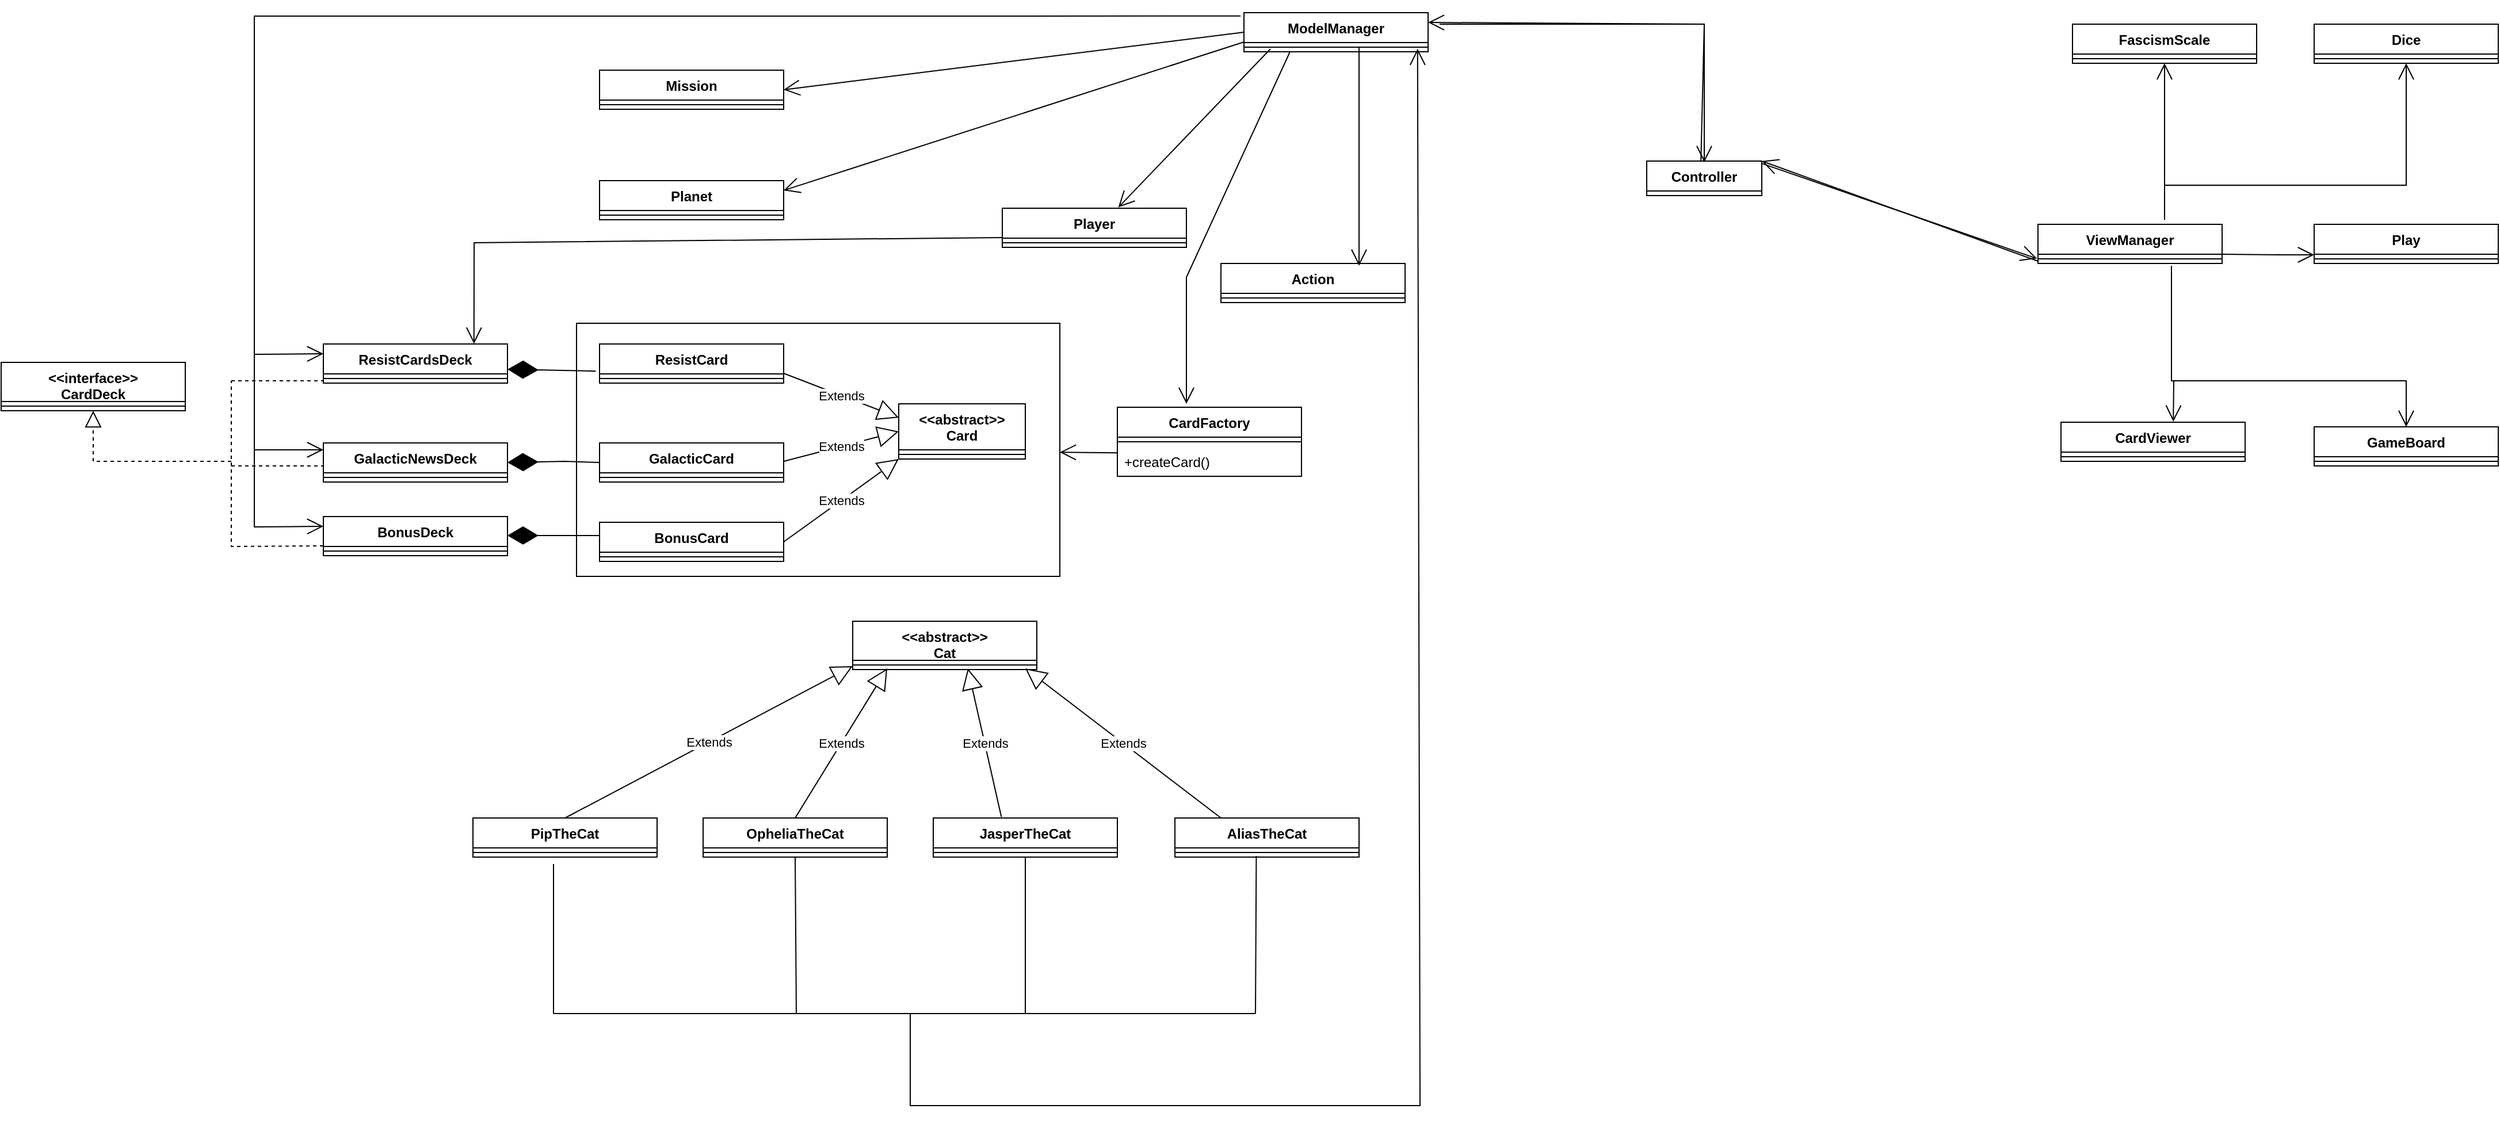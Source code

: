 <mxfile version="20.6.0" type="github">
  <diagram id="kWUGdpk_LTITHDIgR2Lf" name="Page-2">
    <mxGraphModel dx="2128" dy="539" grid="1" gridSize="10" guides="1" tooltips="1" connect="1" arrows="1" fold="1" page="1" pageScale="1" pageWidth="850" pageHeight="1100" math="0" shadow="0">
      <root>
        <mxCell id="0" />
        <mxCell id="1" parent="0" />
        <mxCell id="YSj9dfxvYQV-vy0zDjBh-33" value="" style="rounded=0;whiteSpace=wrap;html=1;" parent="1" vertex="1">
          <mxGeometry x="90" y="360" width="420" height="220" as="geometry" />
        </mxCell>
        <mxCell id="JQG7szLsVoPtQsITSdDX-5" value="FascismScale" style="swimlane;fontStyle=1;align=center;verticalAlign=top;childLayout=stackLayout;horizontal=1;startSize=26;horizontalStack=0;resizeParent=1;resizeParentMax=0;resizeLast=0;collapsible=1;marginBottom=0;" parent="1" vertex="1">
          <mxGeometry x="1390" y="100" width="160" height="34" as="geometry" />
        </mxCell>
        <mxCell id="JQG7szLsVoPtQsITSdDX-7" value="" style="line;strokeWidth=1;fillColor=none;align=left;verticalAlign=middle;spacingTop=-1;spacingLeft=3;spacingRight=3;rotatable=0;labelPosition=right;points=[];portConstraint=eastwest;strokeColor=inherit;" parent="JQG7szLsVoPtQsITSdDX-5" vertex="1">
          <mxGeometry y="26" width="160" height="8" as="geometry" />
        </mxCell>
        <mxCell id="JQG7szLsVoPtQsITSdDX-14" value="GameBoard" style="swimlane;fontStyle=1;align=center;verticalAlign=top;childLayout=stackLayout;horizontal=1;startSize=26;horizontalStack=0;resizeParent=1;resizeParentMax=0;resizeLast=0;collapsible=1;marginBottom=0;" parent="1" vertex="1">
          <mxGeometry x="1600" y="450" width="160" height="34" as="geometry">
            <mxRectangle x="1000" y="80" width="110" height="30" as="alternateBounds" />
          </mxGeometry>
        </mxCell>
        <mxCell id="JQG7szLsVoPtQsITSdDX-16" value="" style="line;strokeWidth=1;fillColor=none;align=left;verticalAlign=middle;spacingTop=-1;spacingLeft=3;spacingRight=3;rotatable=0;labelPosition=right;points=[];portConstraint=eastwest;strokeColor=inherit;" parent="JQG7szLsVoPtQsITSdDX-14" vertex="1">
          <mxGeometry y="26" width="160" height="8" as="geometry" />
        </mxCell>
        <mxCell id="JQG7szLsVoPtQsITSdDX-21" value="CardViewer" style="swimlane;fontStyle=1;align=center;verticalAlign=top;childLayout=stackLayout;horizontal=1;startSize=26;horizontalStack=0;resizeParent=1;resizeParentMax=0;resizeLast=0;collapsible=1;marginBottom=0;" parent="1" vertex="1">
          <mxGeometry x="1380" y="446" width="160" height="34" as="geometry" />
        </mxCell>
        <mxCell id="JQG7szLsVoPtQsITSdDX-23" value="" style="line;strokeWidth=1;fillColor=none;align=left;verticalAlign=middle;spacingTop=-1;spacingLeft=3;spacingRight=3;rotatable=0;labelPosition=right;points=[];portConstraint=eastwest;strokeColor=inherit;" parent="JQG7szLsVoPtQsITSdDX-21" vertex="1">
          <mxGeometry y="26" width="160" height="8" as="geometry" />
        </mxCell>
        <mxCell id="JQG7szLsVoPtQsITSdDX-25" value="Dice" style="swimlane;fontStyle=1;align=center;verticalAlign=top;childLayout=stackLayout;horizontal=1;startSize=26;horizontalStack=0;resizeParent=1;resizeParentMax=0;resizeLast=0;collapsible=1;marginBottom=0;" parent="1" vertex="1">
          <mxGeometry x="1600" y="100" width="160" height="34" as="geometry" />
        </mxCell>
        <mxCell id="JQG7szLsVoPtQsITSdDX-27" value="" style="line;strokeWidth=1;fillColor=none;align=left;verticalAlign=middle;spacingTop=-1;spacingLeft=3;spacingRight=3;rotatable=0;labelPosition=right;points=[];portConstraint=eastwest;strokeColor=inherit;" parent="JQG7szLsVoPtQsITSdDX-25" vertex="1">
          <mxGeometry y="26" width="160" height="8" as="geometry" />
        </mxCell>
        <mxCell id="JQG7szLsVoPtQsITSdDX-29" value="ViewManager" style="swimlane;fontStyle=1;align=center;verticalAlign=top;childLayout=stackLayout;horizontal=1;startSize=26;horizontalStack=0;resizeParent=1;resizeParentMax=0;resizeLast=0;collapsible=1;marginBottom=0;" parent="1" vertex="1">
          <mxGeometry x="1360" y="274" width="160" height="34" as="geometry" />
        </mxCell>
        <mxCell id="JQG7szLsVoPtQsITSdDX-31" value="" style="line;strokeWidth=1;fillColor=none;align=left;verticalAlign=middle;spacingTop=-1;spacingLeft=3;spacingRight=3;rotatable=0;labelPosition=right;points=[];portConstraint=eastwest;strokeColor=inherit;" parent="JQG7szLsVoPtQsITSdDX-29" vertex="1">
          <mxGeometry y="26" width="160" height="8" as="geometry" />
        </mxCell>
        <mxCell id="JQG7szLsVoPtQsITSdDX-33" value="Play" style="swimlane;fontStyle=1;align=center;verticalAlign=top;childLayout=stackLayout;horizontal=1;startSize=26;horizontalStack=0;resizeParent=1;resizeParentMax=0;resizeLast=0;collapsible=1;marginBottom=0;" parent="1" vertex="1">
          <mxGeometry x="1600" y="274" width="160" height="34" as="geometry" />
        </mxCell>
        <mxCell id="JQG7szLsVoPtQsITSdDX-35" value="" style="line;strokeWidth=1;fillColor=none;align=left;verticalAlign=middle;spacingTop=-1;spacingLeft=3;spacingRight=3;rotatable=0;labelPosition=right;points=[];portConstraint=eastwest;strokeColor=inherit;" parent="JQG7szLsVoPtQsITSdDX-33" vertex="1">
          <mxGeometry y="26" width="160" height="8" as="geometry" />
        </mxCell>
        <mxCell id="JQG7szLsVoPtQsITSdDX-37" value="Controller" style="swimlane;fontStyle=1;align=center;verticalAlign=top;childLayout=stackLayout;horizontal=1;startSize=26;horizontalStack=0;resizeParent=1;resizeParentMax=0;resizeLast=0;collapsible=1;marginBottom=0;" parent="1" vertex="1" collapsed="1">
          <mxGeometry x="1020" y="219" width="100" height="30" as="geometry">
            <mxRectangle x="940" y="219" width="280" height="400" as="alternateBounds" />
          </mxGeometry>
        </mxCell>
        <mxCell id="JQG7szLsVoPtQsITSdDX-38" value="+ field: type" style="text;strokeColor=none;fillColor=none;align=left;verticalAlign=top;spacingLeft=4;spacingRight=4;overflow=hidden;rotatable=0;points=[[0,0.5],[1,0.5]];portConstraint=eastwest;" parent="JQG7szLsVoPtQsITSdDX-37" vertex="1">
          <mxGeometry y="26" width="280" height="26" as="geometry" />
        </mxCell>
        <mxCell id="JQG7szLsVoPtQsITSdDX-39" value="" style="line;strokeWidth=1;fillColor=none;align=left;verticalAlign=middle;spacingTop=-1;spacingLeft=3;spacingRight=3;rotatable=0;labelPosition=right;points=[];portConstraint=eastwest;strokeColor=inherit;" parent="JQG7szLsVoPtQsITSdDX-37" vertex="1">
          <mxGeometry y="52" width="280" height="8" as="geometry" />
        </mxCell>
        <mxCell id="JQG7szLsVoPtQsITSdDX-40" value="+initializeGame()&#xa;-showFascismLevel()&#xa;-showBoard()&#xa;-setGameBoard()&#xa;-setPlayerCat()&#xa;-setNumPlayers(numPlayers: int)&#xa;-setUpPlanetGrid()&#xa;-setCats()&#xa;-setPlayerTurn(player: int)&#xa;+setGameStatus&#xa;-getNumPlayers():int&#xa;-getPlayerTurn():int&#xa;+getPlayer(num: int): Player&#xa;+getCats(): &#xa;+getGameStatus():int&#xa;+getPlanetArray(): Planet[][]&#xa;+getAction(): String&#xa;+getAction(player: int): String&#xa;+getFascismScaleValue(): int&#xa;+getCurrPlayer(): int&#xa;+getNumOfDiceRoll(): int[]&#xa;+getDiceRoll(): int&#xa;+getResistCards(player: Player): ResistCard[]&#xa;&#xa;" style="text;strokeColor=none;fillColor=none;align=left;verticalAlign=top;spacingLeft=4;spacingRight=4;overflow=hidden;rotatable=0;points=[[0,0.5],[1,0.5]];portConstraint=eastwest;" parent="JQG7szLsVoPtQsITSdDX-37" vertex="1">
          <mxGeometry y="60" width="280" height="340" as="geometry" />
        </mxCell>
        <mxCell id="JQG7szLsVoPtQsITSdDX-41" value="ModelManager" style="swimlane;fontStyle=1;align=center;verticalAlign=top;childLayout=stackLayout;horizontal=1;startSize=26;horizontalStack=0;resizeParent=1;resizeParentMax=0;resizeLast=0;collapsible=1;marginBottom=0;" parent="1" vertex="1">
          <mxGeometry x="670" y="90" width="160" height="34" as="geometry" />
        </mxCell>
        <mxCell id="JQG7szLsVoPtQsITSdDX-43" value="" style="line;strokeWidth=1;fillColor=none;align=left;verticalAlign=middle;spacingTop=-1;spacingLeft=3;spacingRight=3;rotatable=0;labelPosition=right;points=[];portConstraint=eastwest;strokeColor=inherit;" parent="JQG7szLsVoPtQsITSdDX-41" vertex="1">
          <mxGeometry y="26" width="160" height="8" as="geometry" />
        </mxCell>
        <mxCell id="JQG7szLsVoPtQsITSdDX-45" value="JasperTheCat" style="swimlane;fontStyle=1;align=center;verticalAlign=top;childLayout=stackLayout;horizontal=1;startSize=26;horizontalStack=0;resizeParent=1;resizeParentMax=0;resizeLast=0;collapsible=1;marginBottom=0;" parent="1" vertex="1">
          <mxGeometry x="400" y="790" width="160" height="34" as="geometry" />
        </mxCell>
        <mxCell id="JQG7szLsVoPtQsITSdDX-47" value="" style="line;strokeWidth=1;fillColor=none;align=left;verticalAlign=middle;spacingTop=-1;spacingLeft=3;spacingRight=3;rotatable=0;labelPosition=right;points=[];portConstraint=eastwest;strokeColor=inherit;" parent="JQG7szLsVoPtQsITSdDX-45" vertex="1">
          <mxGeometry y="26" width="160" height="8" as="geometry" />
        </mxCell>
        <mxCell id="JQG7szLsVoPtQsITSdDX-49" value="Action" style="swimlane;fontStyle=1;align=center;verticalAlign=top;childLayout=stackLayout;horizontal=1;startSize=26;horizontalStack=0;resizeParent=1;resizeParentMax=0;resizeLast=0;collapsible=1;marginBottom=0;" parent="1" vertex="1">
          <mxGeometry x="650" y="308" width="160" height="34" as="geometry" />
        </mxCell>
        <mxCell id="JQG7szLsVoPtQsITSdDX-51" value="" style="line;strokeWidth=1;fillColor=none;align=left;verticalAlign=middle;spacingTop=-1;spacingLeft=3;spacingRight=3;rotatable=0;labelPosition=right;points=[];portConstraint=eastwest;strokeColor=inherit;" parent="JQG7szLsVoPtQsITSdDX-49" vertex="1">
          <mxGeometry y="26" width="160" height="8" as="geometry" />
        </mxCell>
        <mxCell id="JQG7szLsVoPtQsITSdDX-53" value="OpheliaTheCat" style="swimlane;fontStyle=1;align=center;verticalAlign=top;childLayout=stackLayout;horizontal=1;startSize=26;horizontalStack=0;resizeParent=1;resizeParentMax=0;resizeLast=0;collapsible=1;marginBottom=0;" parent="1" vertex="1">
          <mxGeometry x="200" y="790" width="160" height="34" as="geometry" />
        </mxCell>
        <mxCell id="rUTjeoC7RKH5R_cGaHuL-8" value="Extends" style="endArrow=block;endSize=16;endFill=0;html=1;rounded=0;" parent="JQG7szLsVoPtQsITSdDX-53" edge="1">
          <mxGeometry width="160" relative="1" as="geometry">
            <mxPoint x="80" as="sourcePoint" />
            <mxPoint x="160" y="-130" as="targetPoint" />
          </mxGeometry>
        </mxCell>
        <mxCell id="JQG7szLsVoPtQsITSdDX-55" value="" style="line;strokeWidth=1;fillColor=none;align=left;verticalAlign=middle;spacingTop=-1;spacingLeft=3;spacingRight=3;rotatable=0;labelPosition=right;points=[];portConstraint=eastwest;strokeColor=inherit;" parent="JQG7szLsVoPtQsITSdDX-53" vertex="1">
          <mxGeometry y="26" width="160" height="8" as="geometry" />
        </mxCell>
        <mxCell id="JQG7szLsVoPtQsITSdDX-57" value="&lt;&lt;abstract&gt;&gt;&#xa;Cat" style="swimlane;fontStyle=1;align=center;verticalAlign=top;childLayout=stackLayout;horizontal=1;startSize=34;horizontalStack=0;resizeParent=1;resizeParentMax=0;resizeLast=0;collapsible=1;marginBottom=0;" parent="1" vertex="1">
          <mxGeometry x="330" y="619" width="160" height="42" as="geometry" />
        </mxCell>
        <mxCell id="JQG7szLsVoPtQsITSdDX-59" value="" style="line;strokeWidth=1;fillColor=none;align=left;verticalAlign=middle;spacingTop=-1;spacingLeft=3;spacingRight=3;rotatable=0;labelPosition=right;points=[];portConstraint=eastwest;strokeColor=inherit;" parent="JQG7szLsVoPtQsITSdDX-57" vertex="1">
          <mxGeometry y="34" width="160" height="8" as="geometry" />
        </mxCell>
        <mxCell id="JQG7szLsVoPtQsITSdDX-61" value="GalacticCard" style="swimlane;fontStyle=1;align=center;verticalAlign=top;childLayout=stackLayout;horizontal=1;startSize=26;horizontalStack=0;resizeParent=1;resizeParentMax=0;resizeLast=0;collapsible=1;marginBottom=0;" parent="1" vertex="1">
          <mxGeometry x="110" y="464" width="160" height="34" as="geometry" />
        </mxCell>
        <mxCell id="JQG7szLsVoPtQsITSdDX-63" value="" style="line;strokeWidth=1;fillColor=none;align=left;verticalAlign=middle;spacingTop=-1;spacingLeft=3;spacingRight=3;rotatable=0;labelPosition=right;points=[];portConstraint=eastwest;strokeColor=inherit;" parent="JQG7szLsVoPtQsITSdDX-61" vertex="1">
          <mxGeometry y="26" width="160" height="8" as="geometry" />
        </mxCell>
        <mxCell id="JQG7szLsVoPtQsITSdDX-65" value="GalacticNewsDeck" style="swimlane;fontStyle=1;align=center;verticalAlign=top;childLayout=stackLayout;horizontal=1;startSize=26;horizontalStack=0;resizeParent=1;resizeParentMax=0;resizeLast=0;collapsible=1;marginBottom=0;" parent="1" vertex="1">
          <mxGeometry x="-130" y="464" width="160" height="34" as="geometry" />
        </mxCell>
        <mxCell id="JQG7szLsVoPtQsITSdDX-67" value="" style="line;strokeWidth=1;fillColor=none;align=left;verticalAlign=middle;spacingTop=-1;spacingLeft=3;spacingRight=3;rotatable=0;labelPosition=right;points=[];portConstraint=eastwest;strokeColor=inherit;" parent="JQG7szLsVoPtQsITSdDX-65" vertex="1">
          <mxGeometry y="26" width="160" height="8" as="geometry" />
        </mxCell>
        <mxCell id="JQG7szLsVoPtQsITSdDX-69" value="AliasTheCat" style="swimlane;fontStyle=1;align=center;verticalAlign=top;childLayout=stackLayout;horizontal=1;startSize=26;horizontalStack=0;resizeParent=1;resizeParentMax=0;resizeLast=0;collapsible=1;marginBottom=0;" parent="1" vertex="1">
          <mxGeometry x="610" y="790" width="160" height="34" as="geometry" />
        </mxCell>
        <mxCell id="JQG7szLsVoPtQsITSdDX-71" value="" style="line;strokeWidth=1;fillColor=none;align=left;verticalAlign=middle;spacingTop=-1;spacingLeft=3;spacingRight=3;rotatable=0;labelPosition=right;points=[];portConstraint=eastwest;strokeColor=inherit;" parent="JQG7szLsVoPtQsITSdDX-69" vertex="1">
          <mxGeometry y="26" width="160" height="8" as="geometry" />
        </mxCell>
        <mxCell id="JQG7szLsVoPtQsITSdDX-73" value="&lt;&lt;abstract&gt;&gt;&#xa;Card" style="swimlane;fontStyle=1;align=center;verticalAlign=top;childLayout=stackLayout;horizontal=1;startSize=40;horizontalStack=0;resizeParent=1;resizeParentMax=0;resizeLast=0;collapsible=1;marginBottom=0;" parent="1" vertex="1">
          <mxGeometry x="370" y="430" width="110" height="48" as="geometry" />
        </mxCell>
        <mxCell id="JQG7szLsVoPtQsITSdDX-75" value="" style="line;strokeWidth=1;fillColor=none;align=left;verticalAlign=middle;spacingTop=-1;spacingLeft=3;spacingRight=3;rotatable=0;labelPosition=right;points=[];portConstraint=eastwest;strokeColor=inherit;" parent="JQG7szLsVoPtQsITSdDX-73" vertex="1">
          <mxGeometry y="40" width="110" height="8" as="geometry" />
        </mxCell>
        <mxCell id="JQG7szLsVoPtQsITSdDX-77" value="PipTheCat" style="swimlane;fontStyle=1;align=center;verticalAlign=top;childLayout=stackLayout;horizontal=1;startSize=26;horizontalStack=0;resizeParent=1;resizeParentMax=0;resizeLast=0;collapsible=1;marginBottom=0;" parent="1" vertex="1">
          <mxGeometry y="790" width="160" height="34" as="geometry" />
        </mxCell>
        <mxCell id="JQG7szLsVoPtQsITSdDX-79" value="" style="line;strokeWidth=1;fillColor=none;align=left;verticalAlign=middle;spacingTop=-1;spacingLeft=3;spacingRight=3;rotatable=0;labelPosition=right;points=[];portConstraint=eastwest;strokeColor=inherit;" parent="JQG7szLsVoPtQsITSdDX-77" vertex="1">
          <mxGeometry y="26" width="160" height="8" as="geometry" />
        </mxCell>
        <mxCell id="JQG7szLsVoPtQsITSdDX-81" value="Planet" style="swimlane;fontStyle=1;align=center;verticalAlign=top;childLayout=stackLayout;horizontal=1;startSize=26;horizontalStack=0;resizeParent=1;resizeParentMax=0;resizeLast=0;collapsible=1;marginBottom=0;" parent="1" vertex="1">
          <mxGeometry x="110" y="236" width="160" height="34" as="geometry" />
        </mxCell>
        <mxCell id="JQG7szLsVoPtQsITSdDX-83" value="" style="line;strokeWidth=1;fillColor=none;align=left;verticalAlign=middle;spacingTop=-1;spacingLeft=3;spacingRight=3;rotatable=0;labelPosition=right;points=[];portConstraint=eastwest;strokeColor=inherit;" parent="JQG7szLsVoPtQsITSdDX-81" vertex="1">
          <mxGeometry y="26" width="160" height="8" as="geometry" />
        </mxCell>
        <mxCell id="JQG7szLsVoPtQsITSdDX-85" value="Player" style="swimlane;fontStyle=1;align=center;verticalAlign=top;childLayout=stackLayout;horizontal=1;startSize=26;horizontalStack=0;resizeParent=1;resizeParentMax=0;resizeLast=0;collapsible=1;marginBottom=0;" parent="1" vertex="1">
          <mxGeometry x="460" y="260" width="160" height="34" as="geometry" />
        </mxCell>
        <mxCell id="JQG7szLsVoPtQsITSdDX-87" value="" style="line;strokeWidth=1;fillColor=none;align=left;verticalAlign=middle;spacingTop=-1;spacingLeft=3;spacingRight=3;rotatable=0;labelPosition=right;points=[];portConstraint=eastwest;strokeColor=inherit;" parent="JQG7szLsVoPtQsITSdDX-85" vertex="1">
          <mxGeometry y="26" width="160" height="8" as="geometry" />
        </mxCell>
        <mxCell id="JQG7szLsVoPtQsITSdDX-89" value="ResistCard" style="swimlane;fontStyle=1;align=center;verticalAlign=top;childLayout=stackLayout;horizontal=1;startSize=26;horizontalStack=0;resizeParent=1;resizeParentMax=0;resizeLast=0;collapsible=1;marginBottom=0;" parent="1" vertex="1">
          <mxGeometry x="110" y="378" width="160" height="34" as="geometry" />
        </mxCell>
        <mxCell id="JQG7szLsVoPtQsITSdDX-91" value="" style="line;strokeWidth=1;fillColor=none;align=left;verticalAlign=middle;spacingTop=-1;spacingLeft=3;spacingRight=3;rotatable=0;labelPosition=right;points=[];portConstraint=eastwest;strokeColor=inherit;" parent="JQG7szLsVoPtQsITSdDX-89" vertex="1">
          <mxGeometry y="26" width="160" height="8" as="geometry" />
        </mxCell>
        <mxCell id="JQG7szLsVoPtQsITSdDX-93" value="ResistCardsDeck" style="swimlane;fontStyle=1;align=center;verticalAlign=top;childLayout=stackLayout;horizontal=1;startSize=26;horizontalStack=0;resizeParent=1;resizeParentMax=0;resizeLast=0;collapsible=1;marginBottom=0;" parent="1" vertex="1">
          <mxGeometry x="-130" y="378" width="160" height="34" as="geometry" />
        </mxCell>
        <mxCell id="JQG7szLsVoPtQsITSdDX-95" value="" style="line;strokeWidth=1;fillColor=none;align=left;verticalAlign=middle;spacingTop=-1;spacingLeft=3;spacingRight=3;rotatable=0;labelPosition=right;points=[];portConstraint=eastwest;strokeColor=inherit;" parent="JQG7szLsVoPtQsITSdDX-93" vertex="1">
          <mxGeometry y="26" width="160" height="8" as="geometry" />
        </mxCell>
        <mxCell id="rUTjeoC7RKH5R_cGaHuL-3" value="" style="endArrow=open;endFill=1;endSize=12;html=1;rounded=0;entryX=-0.005;entryY=0.146;entryDx=0;entryDy=0;entryPerimeter=0;exitX=1.003;exitY=0.073;exitDx=0;exitDy=0;exitPerimeter=0;" parent="1" source="JQG7szLsVoPtQsITSdDX-40" edge="1">
          <mxGeometry width="160" relative="1" as="geometry">
            <mxPoint x="1060" y="270" as="sourcePoint" />
            <mxPoint x="1359.2" y="303.796" as="targetPoint" />
          </mxGeometry>
        </mxCell>
        <mxCell id="rUTjeoC7RKH5R_cGaHuL-4" value="" style="endArrow=open;endFill=1;endSize=12;html=1;rounded=0;exitX=0.471;exitY=-0.004;exitDx=0;exitDy=0;exitPerimeter=0;entryX=1;entryY=0.25;entryDx=0;entryDy=0;" parent="1" source="JQG7szLsVoPtQsITSdDX-37" target="JQG7szLsVoPtQsITSdDX-41" edge="1">
          <mxGeometry width="160" relative="1" as="geometry">
            <mxPoint x="1040" y="190" as="sourcePoint" />
            <mxPoint x="830" y="167" as="targetPoint" />
            <Array as="points">
              <mxPoint x="1070" y="100" />
            </Array>
          </mxGeometry>
        </mxCell>
        <mxCell id="rUTjeoC7RKH5R_cGaHuL-5" value="Extends" style="endArrow=block;endSize=16;endFill=0;html=1;rounded=0;exitX=0.5;exitY=0;exitDx=0;exitDy=0;entryX=0;entryY=0.625;entryDx=0;entryDy=0;entryPerimeter=0;" parent="1" source="JQG7szLsVoPtQsITSdDX-77" target="JQG7szLsVoPtQsITSdDX-59" edge="1">
          <mxGeometry width="160" relative="1" as="geometry">
            <mxPoint x="330" y="770" as="sourcePoint" />
            <mxPoint x="333.52" y="680.196" as="targetPoint" />
          </mxGeometry>
        </mxCell>
        <mxCell id="rUTjeoC7RKH5R_cGaHuL-6" value="Extends" style="endArrow=block;endSize=16;endFill=0;html=1;rounded=0;exitX=0.37;exitY=-0.026;exitDx=0;exitDy=0;exitPerimeter=0;" parent="1" source="JQG7szLsVoPtQsITSdDX-45" edge="1">
          <mxGeometry width="160" relative="1" as="geometry">
            <mxPoint x="290" y="710" as="sourcePoint" />
            <mxPoint x="430" y="660" as="targetPoint" />
          </mxGeometry>
        </mxCell>
        <mxCell id="rUTjeoC7RKH5R_cGaHuL-7" value="Extends" style="endArrow=block;endSize=16;endFill=0;html=1;rounded=0;exitX=0.25;exitY=0;exitDx=0;exitDy=0;" parent="1" source="JQG7szLsVoPtQsITSdDX-69" edge="1">
          <mxGeometry width="160" relative="1" as="geometry">
            <mxPoint x="520" y="720" as="sourcePoint" />
            <mxPoint x="480" y="660" as="targetPoint" />
          </mxGeometry>
        </mxCell>
        <mxCell id="rUTjeoC7RKH5R_cGaHuL-9" value="Extends" style="endArrow=block;endSize=16;endFill=0;html=1;rounded=0;entryX=0;entryY=0.5;entryDx=0;entryDy=0;" parent="1" target="JQG7szLsVoPtQsITSdDX-73" edge="1">
          <mxGeometry width="160" relative="1" as="geometry">
            <mxPoint x="270" y="480" as="sourcePoint" />
            <mxPoint x="330" y="500" as="targetPoint" />
          </mxGeometry>
        </mxCell>
        <mxCell id="rUTjeoC7RKH5R_cGaHuL-10" value="Extends" style="endArrow=block;endSize=16;endFill=0;html=1;rounded=0;entryX=0;entryY=0.25;entryDx=0;entryDy=0;exitX=1;exitY=0.75;exitDx=0;exitDy=0;" parent="1" source="JQG7szLsVoPtQsITSdDX-89" target="JQG7szLsVoPtQsITSdDX-73" edge="1">
          <mxGeometry width="160" relative="1" as="geometry">
            <mxPoint x="270" y="420.5" as="sourcePoint" />
            <mxPoint x="330" y="460" as="targetPoint" />
          </mxGeometry>
        </mxCell>
        <mxCell id="rUTjeoC7RKH5R_cGaHuL-11" value="" style="endArrow=diamondThin;endFill=1;endSize=24;html=1;rounded=0;exitX=0;exitY=0.5;exitDx=0;exitDy=0;entryX=1;entryY=0.5;entryDx=0;entryDy=0;" parent="1" source="JQG7szLsVoPtQsITSdDX-61" target="JQG7szLsVoPtQsITSdDX-65" edge="1">
          <mxGeometry width="160" relative="1" as="geometry">
            <mxPoint x="110" y="540" as="sourcePoint" />
            <mxPoint x="30" y="540" as="targetPoint" />
            <Array as="points">
              <mxPoint x="80" y="480" />
            </Array>
          </mxGeometry>
        </mxCell>
        <mxCell id="rUTjeoC7RKH5R_cGaHuL-13" value="" style="endArrow=diamondThin;endFill=1;endSize=24;html=1;rounded=0;entryX=1.007;entryY=0.792;entryDx=0;entryDy=0;entryPerimeter=0;exitX=-0.013;exitY=0.854;exitDx=0;exitDy=0;exitPerimeter=0;" parent="1" edge="1">
          <mxGeometry width="160" relative="1" as="geometry">
            <mxPoint x="106.8" y="401.614" as="sourcePoint" />
            <mxPoint x="30.0" y="400.002" as="targetPoint" />
          </mxGeometry>
        </mxCell>
        <mxCell id="rUTjeoC7RKH5R_cGaHuL-14" value="" style="endArrow=open;endFill=1;endSize=12;html=1;rounded=0;exitX=0.625;exitY=0.5;exitDx=0;exitDy=0;exitPerimeter=0;" parent="1" source="JQG7szLsVoPtQsITSdDX-43" edge="1">
          <mxGeometry width="160" relative="1" as="geometry">
            <mxPoint x="770" y="190" as="sourcePoint" />
            <mxPoint x="770" y="310" as="targetPoint" />
          </mxGeometry>
        </mxCell>
        <mxCell id="rUTjeoC7RKH5R_cGaHuL-15" value="" style="endArrow=open;endFill=1;endSize=12;html=1;rounded=0;entryX=0.63;entryY=-0.021;entryDx=0;entryDy=0;entryPerimeter=0;exitX=0.144;exitY=0.688;exitDx=0;exitDy=0;exitPerimeter=0;" parent="1" source="JQG7szLsVoPtQsITSdDX-43" target="JQG7szLsVoPtQsITSdDX-85" edge="1">
          <mxGeometry width="160" relative="1" as="geometry">
            <mxPoint x="690" y="189" as="sourcePoint" />
            <mxPoint x="590" y="190" as="targetPoint" />
          </mxGeometry>
        </mxCell>
        <mxCell id="rUTjeoC7RKH5R_cGaHuL-17" value="" style="endArrow=open;endFill=1;endSize=12;html=1;rounded=0;exitX=0;exitY=0.75;exitDx=0;exitDy=0;entryX=1;entryY=0.25;entryDx=0;entryDy=0;" parent="1" source="JQG7szLsVoPtQsITSdDX-41" target="JQG7szLsVoPtQsITSdDX-81" edge="1">
          <mxGeometry width="160" relative="1" as="geometry">
            <mxPoint x="670" y="189" as="sourcePoint" />
            <mxPoint x="460" y="210" as="targetPoint" />
          </mxGeometry>
        </mxCell>
        <mxCell id="rUTjeoC7RKH5R_cGaHuL-18" value="" style="endArrow=open;endFill=1;endSize=12;html=1;rounded=0;exitX=-0.018;exitY=0.086;exitDx=0;exitDy=0;exitPerimeter=0;entryX=0;entryY=0.25;entryDx=0;entryDy=0;" parent="1" source="JQG7szLsVoPtQsITSdDX-41" target="YSj9dfxvYQV-vy0zDjBh-36" edge="1">
          <mxGeometry width="160" relative="1" as="geometry">
            <mxPoint x="270" y="140" as="sourcePoint" />
            <mxPoint x="-190" y="550" as="targetPoint" />
            <Array as="points">
              <mxPoint x="-190" y="93" />
              <mxPoint x="-190" y="537" />
            </Array>
          </mxGeometry>
        </mxCell>
        <mxCell id="rUTjeoC7RKH5R_cGaHuL-24" value="" style="endArrow=none;html=1;rounded=0;entryX=0.5;entryY=1;entryDx=0;entryDy=0;" parent="1" target="JQG7szLsVoPtQsITSdDX-53" edge="1">
          <mxGeometry width="50" height="50" relative="1" as="geometry">
            <mxPoint x="281" y="960" as="sourcePoint" />
            <mxPoint x="280.8" y="852.99" as="targetPoint" />
          </mxGeometry>
        </mxCell>
        <mxCell id="rUTjeoC7RKH5R_cGaHuL-26" value="" style="endArrow=none;html=1;rounded=0;entryX=0.5;entryY=1;entryDx=0;entryDy=0;" parent="1" target="JQG7szLsVoPtQsITSdDX-45" edge="1">
          <mxGeometry width="50" height="50" relative="1" as="geometry">
            <mxPoint x="480" y="960" as="sourcePoint" />
            <mxPoint x="480" y="876" as="targetPoint" />
          </mxGeometry>
        </mxCell>
        <mxCell id="rUTjeoC7RKH5R_cGaHuL-28" value="" style="endArrow=none;html=1;rounded=0;" parent="1" edge="1">
          <mxGeometry width="50" height="50" relative="1" as="geometry">
            <mxPoint x="70" y="960" as="sourcePoint" />
            <mxPoint x="70" y="830" as="targetPoint" />
          </mxGeometry>
        </mxCell>
        <mxCell id="rUTjeoC7RKH5R_cGaHuL-29" value="" style="endArrow=none;html=1;rounded=0;entryX=0.442;entryY=0.875;entryDx=0;entryDy=0;entryPerimeter=0;" parent="1" target="JQG7szLsVoPtQsITSdDX-71" edge="1">
          <mxGeometry width="50" height="50" relative="1" as="geometry">
            <mxPoint x="680" y="960" as="sourcePoint" />
            <mxPoint x="680" y="876" as="targetPoint" />
          </mxGeometry>
        </mxCell>
        <mxCell id="rUTjeoC7RKH5R_cGaHuL-31" value="" style="endArrow=none;html=1;rounded=0;" parent="1" edge="1">
          <mxGeometry width="50" height="50" relative="1" as="geometry">
            <mxPoint x="70" y="960" as="sourcePoint" />
            <mxPoint x="680" y="960" as="targetPoint" />
          </mxGeometry>
        </mxCell>
        <mxCell id="rUTjeoC7RKH5R_cGaHuL-32" value="" style="endArrow=open;endFill=1;endSize=12;html=1;rounded=0;entryX=0.943;entryY=0.675;entryDx=0;entryDy=0;entryPerimeter=0;" parent="1" edge="1" target="JQG7szLsVoPtQsITSdDX-43">
          <mxGeometry width="160" relative="1" as="geometry">
            <mxPoint x="380" y="960" as="sourcePoint" />
            <mxPoint x="820" y="130" as="targetPoint" />
            <Array as="points">
              <mxPoint x="380" y="1040" />
              <mxPoint x="823" y="1040" />
            </Array>
          </mxGeometry>
        </mxCell>
        <mxCell id="rUTjeoC7RKH5R_cGaHuL-33" value="" style="endArrow=open;endFill=1;endSize=12;html=1;rounded=0;exitX=0;exitY=0.75;exitDx=0;exitDy=0;entryX=0.818;entryY=-0.007;entryDx=0;entryDy=0;entryPerimeter=0;" parent="1" source="JQG7szLsVoPtQsITSdDX-85" target="JQG7szLsVoPtQsITSdDX-93" edge="1">
          <mxGeometry width="160" relative="1" as="geometry">
            <mxPoint x="460" y="307" as="sourcePoint" />
            <mxPoint y="330" as="targetPoint" />
            <Array as="points">
              <mxPoint x="1" y="290" />
            </Array>
          </mxGeometry>
        </mxCell>
        <mxCell id="rUTjeoC7RKH5R_cGaHuL-34" value="" style="endArrow=open;endFill=1;endSize=12;html=1;rounded=0;entryX=0.61;entryY=-0.016;entryDx=0;entryDy=0;entryPerimeter=0;" parent="1" target="JQG7szLsVoPtQsITSdDX-21" edge="1">
          <mxGeometry width="160" relative="1" as="geometry">
            <mxPoint x="1478" y="410" as="sourcePoint" />
            <mxPoint x="1450" y="410" as="targetPoint" />
          </mxGeometry>
        </mxCell>
        <mxCell id="rUTjeoC7RKH5R_cGaHuL-35" value="" style="endArrow=open;endFill=1;endSize=12;html=1;rounded=0;entryX=0.5;entryY=1;entryDx=0;entryDy=0;" parent="1" target="JQG7szLsVoPtQsITSdDX-5" edge="1">
          <mxGeometry width="160" relative="1" as="geometry">
            <mxPoint x="1470" y="270" as="sourcePoint" />
            <mxPoint x="1468.72" y="164.212" as="targetPoint" />
          </mxGeometry>
        </mxCell>
        <mxCell id="rUTjeoC7RKH5R_cGaHuL-36" value="" style="endArrow=open;endFill=1;endSize=12;html=1;rounded=0;entryX=0.5;entryY=0;entryDx=0;entryDy=0;" parent="1" target="JQG7szLsVoPtQsITSdDX-14" edge="1">
          <mxGeometry width="160" relative="1" as="geometry">
            <mxPoint x="1476" y="310" as="sourcePoint" />
            <mxPoint x="1670" y="410" as="targetPoint" />
            <Array as="points">
              <mxPoint x="1476" y="410" />
              <mxPoint x="1680" y="410" />
            </Array>
          </mxGeometry>
        </mxCell>
        <mxCell id="rUTjeoC7RKH5R_cGaHuL-37" value="" style="endArrow=open;endFill=1;endSize=12;html=1;rounded=0;entryX=0.5;entryY=1;entryDx=0;entryDy=0;" parent="1" target="JQG7szLsVoPtQsITSdDX-25" edge="1">
          <mxGeometry width="160" relative="1" as="geometry">
            <mxPoint x="1470" y="240" as="sourcePoint" />
            <mxPoint x="1680" y="164.212" as="targetPoint" />
            <Array as="points">
              <mxPoint x="1680" y="240" />
            </Array>
          </mxGeometry>
        </mxCell>
        <mxCell id="rUTjeoC7RKH5R_cGaHuL-39" value="" style="endArrow=open;endFill=1;endSize=12;html=1;rounded=0;" parent="1" edge="1">
          <mxGeometry width="160" relative="1" as="geometry">
            <mxPoint x="1520" y="300" as="sourcePoint" />
            <mxPoint x="1600" y="300.5" as="targetPoint" />
            <Array as="points">
              <mxPoint x="1570" y="300.5" />
            </Array>
          </mxGeometry>
        </mxCell>
        <mxCell id="rUTjeoC7RKH5R_cGaHuL-42" value="" style="endArrow=open;endFill=1;endSize=12;html=1;rounded=0;entryX=1;entryY=0;entryDx=0;entryDy=0;" parent="1" target="JQG7szLsVoPtQsITSdDX-37" edge="1">
          <mxGeometry width="160" relative="1" as="geometry">
            <mxPoint x="1360" y="306" as="sourcePoint" />
            <mxPoint x="1220" y="306" as="targetPoint" />
          </mxGeometry>
        </mxCell>
        <mxCell id="rUTjeoC7RKH5R_cGaHuL-48" value="" style="endArrow=open;endFill=1;endSize=12;html=1;rounded=0;" parent="1" edge="1">
          <mxGeometry width="160" relative="1" as="geometry">
            <mxPoint x="840" y="100" as="sourcePoint" />
            <mxPoint x="1070" y="220" as="targetPoint" />
            <Array as="points">
              <mxPoint x="1070" y="100" />
            </Array>
          </mxGeometry>
        </mxCell>
        <mxCell id="YSj9dfxvYQV-vy0zDjBh-14" value="BonusCard" style="swimlane;fontStyle=1;align=center;verticalAlign=top;childLayout=stackLayout;horizontal=1;startSize=26;horizontalStack=0;resizeParent=1;resizeParentMax=0;resizeLast=0;collapsible=1;marginBottom=0;" parent="1" vertex="1">
          <mxGeometry x="110" y="533" width="160" height="34" as="geometry" />
        </mxCell>
        <mxCell id="YSj9dfxvYQV-vy0zDjBh-16" value="" style="line;strokeWidth=1;fillColor=none;align=left;verticalAlign=middle;spacingTop=-1;spacingLeft=3;spacingRight=3;rotatable=0;labelPosition=right;points=[];portConstraint=eastwest;strokeColor=inherit;" parent="YSj9dfxvYQV-vy0zDjBh-14" vertex="1">
          <mxGeometry y="26" width="160" height="8" as="geometry" />
        </mxCell>
        <mxCell id="YSj9dfxvYQV-vy0zDjBh-18" value="Extends" style="endArrow=block;endSize=16;endFill=0;html=1;rounded=0;exitX=1;exitY=0.5;exitDx=0;exitDy=0;entryX=0;entryY=1;entryDx=0;entryDy=0;" parent="1" source="YSj9dfxvYQV-vy0zDjBh-14" edge="1" target="JQG7szLsVoPtQsITSdDX-73">
          <mxGeometry width="160" relative="1" as="geometry">
            <mxPoint x="280" y="490" as="sourcePoint" />
            <mxPoint x="350" y="460" as="targetPoint" />
            <Array as="points" />
          </mxGeometry>
        </mxCell>
        <mxCell id="YSj9dfxvYQV-vy0zDjBh-28" value="CardFactory" style="swimlane;fontStyle=1;align=center;verticalAlign=top;childLayout=stackLayout;horizontal=1;startSize=26;horizontalStack=0;resizeParent=1;resizeParentMax=0;resizeLast=0;collapsible=1;marginBottom=0;" parent="1" vertex="1">
          <mxGeometry x="560" y="433" width="160" height="60" as="geometry" />
        </mxCell>
        <mxCell id="YSj9dfxvYQV-vy0zDjBh-30" value="" style="line;strokeWidth=1;fillColor=none;align=left;verticalAlign=middle;spacingTop=-1;spacingLeft=3;spacingRight=3;rotatable=0;labelPosition=right;points=[];portConstraint=eastwest;strokeColor=inherit;" parent="YSj9dfxvYQV-vy0zDjBh-28" vertex="1">
          <mxGeometry y="26" width="160" height="8" as="geometry" />
        </mxCell>
        <mxCell id="YSj9dfxvYQV-vy0zDjBh-31" value="+createCard()" style="text;strokeColor=none;fillColor=none;align=left;verticalAlign=top;spacingLeft=4;spacingRight=4;overflow=hidden;rotatable=0;points=[[0,0.5],[1,0.5]];portConstraint=eastwest;" parent="YSj9dfxvYQV-vy0zDjBh-28" vertex="1">
          <mxGeometry y="34" width="160" height="26" as="geometry" />
        </mxCell>
        <mxCell id="YSj9dfxvYQV-vy0zDjBh-34" value="" style="endArrow=open;endFill=1;endSize=12;html=1;rounded=0;exitX=-0.003;exitY=0.215;exitDx=0;exitDy=0;exitPerimeter=0;" parent="1" source="YSj9dfxvYQV-vy0zDjBh-31" target="YSj9dfxvYQV-vy0zDjBh-33" edge="1">
          <mxGeometry width="160" relative="1" as="geometry">
            <mxPoint x="550" y="520" as="sourcePoint" />
            <mxPoint x="710" y="520" as="targetPoint" />
          </mxGeometry>
        </mxCell>
        <mxCell id="YSj9dfxvYQV-vy0zDjBh-35" value="" style="endArrow=open;endFill=1;endSize=12;html=1;rounded=0;exitX=0.25;exitY=1;exitDx=0;exitDy=0;" parent="1" source="JQG7szLsVoPtQsITSdDX-41" edge="1">
          <mxGeometry width="160" relative="1" as="geometry">
            <mxPoint x="600" y="340" as="sourcePoint" />
            <mxPoint x="620" y="430" as="targetPoint" />
            <Array as="points">
              <mxPoint x="620" y="320" />
            </Array>
          </mxGeometry>
        </mxCell>
        <mxCell id="YSj9dfxvYQV-vy0zDjBh-36" value="BonusDeck" style="swimlane;fontStyle=1;align=center;verticalAlign=top;childLayout=stackLayout;horizontal=1;startSize=26;horizontalStack=0;resizeParent=1;resizeParentMax=0;resizeLast=0;collapsible=1;marginBottom=0;" parent="1" vertex="1">
          <mxGeometry x="-130" y="528" width="160" height="34" as="geometry" />
        </mxCell>
        <mxCell id="YSj9dfxvYQV-vy0zDjBh-38" value="" style="line;strokeWidth=1;fillColor=none;align=left;verticalAlign=middle;spacingTop=-1;spacingLeft=3;spacingRight=3;rotatable=0;labelPosition=right;points=[];portConstraint=eastwest;strokeColor=inherit;" parent="YSj9dfxvYQV-vy0zDjBh-36" vertex="1">
          <mxGeometry y="26" width="160" height="8" as="geometry" />
        </mxCell>
        <mxCell id="YSj9dfxvYQV-vy0zDjBh-41" value="" style="endArrow=diamondThin;endFill=1;endSize=24;html=1;rounded=0;exitX=0;exitY=0.5;exitDx=0;exitDy=0;entryX=1;entryY=0.5;entryDx=0;entryDy=0;" parent="1" edge="1">
          <mxGeometry width="160" relative="1" as="geometry">
            <mxPoint x="110" y="544.47" as="sourcePoint" />
            <mxPoint x="30" y="544.47" as="targetPoint" />
            <Array as="points" />
          </mxGeometry>
        </mxCell>
        <mxCell id="YSj9dfxvYQV-vy0zDjBh-43" value="" style="endArrow=open;endFill=1;endSize=12;html=1;rounded=0;entryX=0;entryY=0.25;entryDx=0;entryDy=0;" parent="1" edge="1" target="JQG7szLsVoPtQsITSdDX-93">
          <mxGeometry width="160" relative="1" as="geometry">
            <mxPoint x="-190" y="387" as="sourcePoint" />
            <mxPoint x="-130" y="390" as="targetPoint" />
          </mxGeometry>
        </mxCell>
        <mxCell id="YSj9dfxvYQV-vy0zDjBh-44" value="" style="endArrow=open;endFill=1;endSize=12;html=1;rounded=0;" parent="1" edge="1">
          <mxGeometry width="160" relative="1" as="geometry">
            <mxPoint x="-190" y="470" as="sourcePoint" />
            <mxPoint x="-130" y="470" as="targetPoint" />
          </mxGeometry>
        </mxCell>
        <mxCell id="rb9hFaZGPkE7uMHk5LES-1" value="&lt;&lt;interface&gt;&gt;&#xa;CardDeck" style="swimlane;fontStyle=1;align=center;verticalAlign=top;childLayout=stackLayout;horizontal=1;startSize=34;horizontalStack=0;resizeParent=1;resizeParentMax=0;resizeLast=0;collapsible=1;marginBottom=0;" vertex="1" parent="1">
          <mxGeometry x="-410" y="394" width="160" height="42" as="geometry" />
        </mxCell>
        <mxCell id="rb9hFaZGPkE7uMHk5LES-3" value="" style="line;strokeWidth=1;fillColor=none;align=left;verticalAlign=middle;spacingTop=-1;spacingLeft=3;spacingRight=3;rotatable=0;labelPosition=right;points=[];portConstraint=eastwest;strokeColor=inherit;" vertex="1" parent="rb9hFaZGPkE7uMHk5LES-1">
          <mxGeometry y="34" width="160" height="8" as="geometry" />
        </mxCell>
        <mxCell id="rb9hFaZGPkE7uMHk5LES-6" value="" style="endArrow=none;dashed=1;html=1;rounded=0;" edge="1" parent="1">
          <mxGeometry width="50" height="50" relative="1" as="geometry">
            <mxPoint x="-210" y="410" as="sourcePoint" />
            <mxPoint x="-130" y="410" as="targetPoint" />
          </mxGeometry>
        </mxCell>
        <mxCell id="rb9hFaZGPkE7uMHk5LES-7" value="" style="endArrow=none;dashed=1;html=1;rounded=0;exitX=0;exitY=0.75;exitDx=0;exitDy=0;" edge="1" parent="1" source="YSj9dfxvYQV-vy0zDjBh-36">
          <mxGeometry width="50" height="50" relative="1" as="geometry">
            <mxPoint x="-210" y="610" as="sourcePoint" />
            <mxPoint x="-210" y="410" as="targetPoint" />
            <Array as="points">
              <mxPoint x="-210" y="554" />
            </Array>
          </mxGeometry>
        </mxCell>
        <mxCell id="rb9hFaZGPkE7uMHk5LES-8" value="" style="endArrow=none;dashed=1;html=1;rounded=0;" edge="1" parent="1">
          <mxGeometry width="50" height="50" relative="1" as="geometry">
            <mxPoint x="-210" y="484" as="sourcePoint" />
            <mxPoint x="-130" y="484" as="targetPoint" />
          </mxGeometry>
        </mxCell>
        <mxCell id="rb9hFaZGPkE7uMHk5LES-10" value="" style="endArrow=block;dashed=1;endFill=0;endSize=12;html=1;rounded=0;entryX=0.5;entryY=1;entryDx=0;entryDy=0;" edge="1" parent="1" target="rb9hFaZGPkE7uMHk5LES-1">
          <mxGeometry width="160" relative="1" as="geometry">
            <mxPoint x="-210" y="480" as="sourcePoint" />
            <mxPoint x="-170" y="480" as="targetPoint" />
            <Array as="points">
              <mxPoint x="-330" y="480" />
            </Array>
          </mxGeometry>
        </mxCell>
        <mxCell id="rb9hFaZGPkE7uMHk5LES-12" value="Mission" style="swimlane;fontStyle=1;align=center;verticalAlign=top;childLayout=stackLayout;horizontal=1;startSize=26;horizontalStack=0;resizeParent=1;resizeParentMax=0;resizeLast=0;collapsible=1;marginBottom=0;" vertex="1" parent="1">
          <mxGeometry x="110" y="140" width="160" height="34" as="geometry" />
        </mxCell>
        <mxCell id="rb9hFaZGPkE7uMHk5LES-14" value="" style="line;strokeWidth=1;fillColor=none;align=left;verticalAlign=middle;spacingTop=-1;spacingLeft=3;spacingRight=3;rotatable=0;labelPosition=right;points=[];portConstraint=eastwest;strokeColor=inherit;" vertex="1" parent="rb9hFaZGPkE7uMHk5LES-12">
          <mxGeometry y="26" width="160" height="8" as="geometry" />
        </mxCell>
        <mxCell id="rb9hFaZGPkE7uMHk5LES-16" value="" style="endArrow=open;endFill=1;endSize=12;html=1;rounded=0;exitX=0;exitY=0.75;exitDx=0;exitDy=0;entryX=1;entryY=0.5;entryDx=0;entryDy=0;" edge="1" parent="1" target="rb9hFaZGPkE7uMHk5LES-12">
          <mxGeometry width="160" relative="1" as="geometry">
            <mxPoint x="670" y="107" as="sourcePoint" />
            <mxPoint x="270" y="230" as="targetPoint" />
          </mxGeometry>
        </mxCell>
      </root>
    </mxGraphModel>
  </diagram>
</mxfile>
